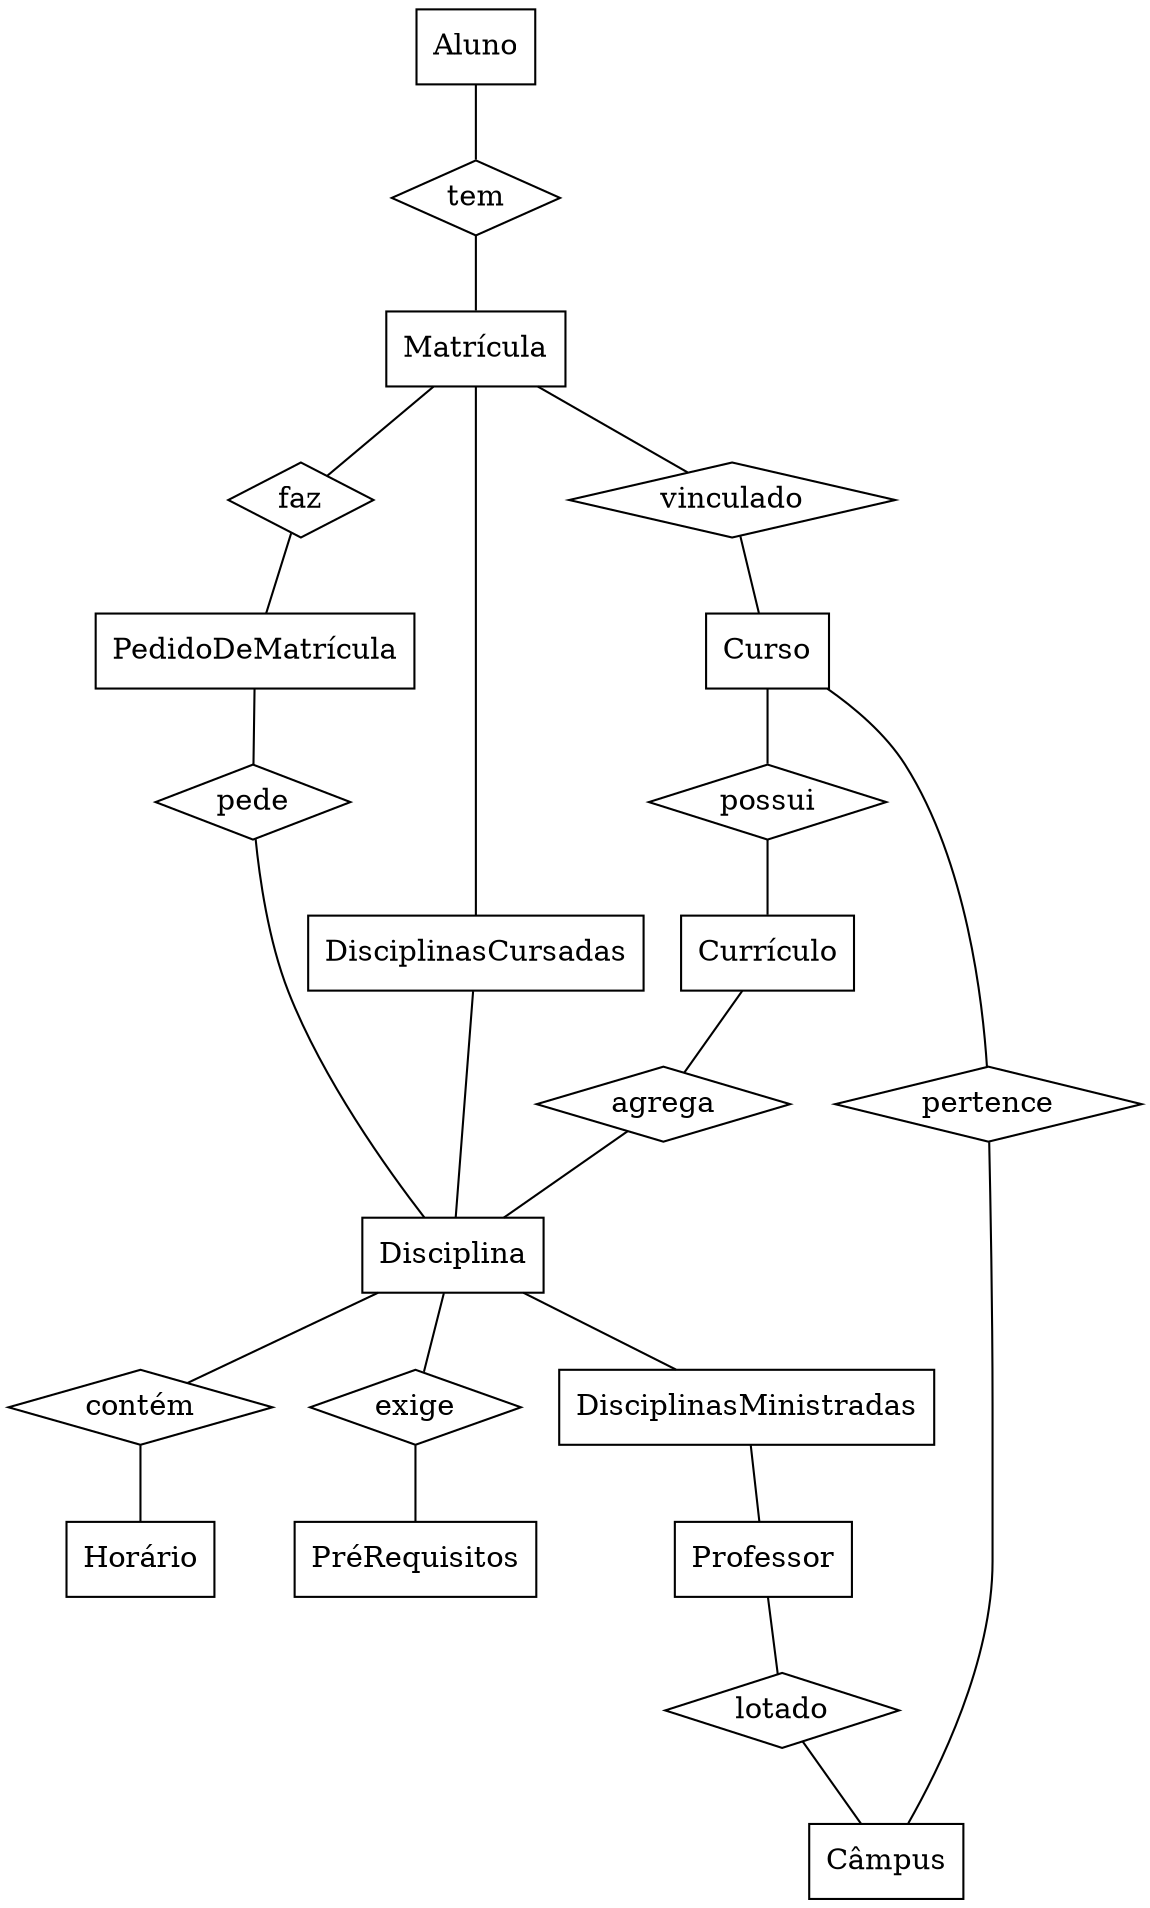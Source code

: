 graph diagramaER{

//entidades
    Câmpus [shape=record]
    Aluno [shape=record]
    Disciplina [shape=record]
    Curso [shape=record]
    Currículo [shape=record]
    Matrícula [shape=record]
    DisciplinasCursadas [shape=record]
    Horário [shape=record]
    PréRequisitos [shape=record]
    PedidoDeMatrícula [shape=record]
    Professor [shape=record]
    DisciplinasMinistradas [shape=record]    
//sujeitos
      /*id [shape=record]
      nome [shape=record]
      documento [shape=record]
      telefone [shape=record]
      email [shape=record]
      código [shape=record]
      CH [shape=record]
      CHmin [shape=record]
      CHmax [shape=record]
      câmpus [shape=record]
      curso [shape=record]
      implantação [shape=record]
      disciplina [shape=record]
      número [shape=record]
      matrícula [shape=record]
      disciplina [shape=record]
      hora [shape=record]
      dia_da_semana [shape=record]
      semanaAB [shape=record]
      anos [shape=record]
      semestre [shape=record]
      ano [shape=record]
      préRequisito [shape=record]
      sessão [shape=record]
      tipo [shape=record]
      professor [shape=record]*/

// Verbos
     tem [shape=diamond]
     pede [shape=diamond]
     faz [shape=diamond]
     vinculado [shape=diamond]
     pertence [shape=diamond]
     possui [shape=diamond]
     lotado [shape=diamond]
     agrega [shape=diamond]
     contém [shape=diamond]
     exige [shape=diamond]
      
//Ligações
    /*Câmpus--id
    Câmpus--nome
    Aluno--id
    Aluno--documento
    Aluno--nome
    Aluno--telefone
    Aluno--email
    Disciplina--id
    Disciplina--código
    Disciplina--nome
    Disciplina--CH
    Disciplina--CHmin
    Curso--id
    Curso--número
    Curso--CHmin
    Curso--CHmax
    Curso--nome
    Curso--câmpus
    Currículo--id
    Currículo--curso
    Currículo--implantação
    Currículo--disciplina
    Matrícula--id
    Matrícula--número
    Matrícula--aluno
    Matrícula--curso
    DisciplinasCursadas--id
    DisciplinasCursadas--matrícula
    DisciplinasCursadas--disciplina
    Horário--id
    Horário--hora
    Horário--dia_da_semana
    Horário--iSemanaAB
    Horário--anos
    Horário--semestre
    Horário--ano
    Horário--disciplina
    PréRequisitos--id
    PréRequisitos--disciplina
    PréRequisitos--préRequisito
    PedidoDeMatrícula--id
    PedidoDeMatrícula--sessão
    PedidoDeMatrícula--tipo
    PedidoDeMatrícula--matrícula
    PedidoDeMatrícula--disciplina
    Professor--id
    Professor--documento
    Professor--nome
    Professor--câmpus
    DisciplinasMinistradas--id
    DisciplinasMinistradas--professor
    DisciplinasMinistradas--disciplina*/

     Aluno -- tem -- Matrícula
     Matrícula -- DisciplinasCursadas -- Disciplina
     Matrícula -- faz -- PedidoDeMatrícula
     Matrícula -- vinculado -- Curso
     PedidoDeMatrícula -- pede -- Disciplina
     Curso -- pertence -- Câmpus
     Curso -- possui -- Currículo
     Professor -- lotado -- Câmpus
     Disciplina -- DisciplinasMinistradas -- Professor
     Currículo -- agrega -- Disciplina
     Disciplina -- contém -- Horário
     Disciplina -- exige -- PréRequisitos


}
